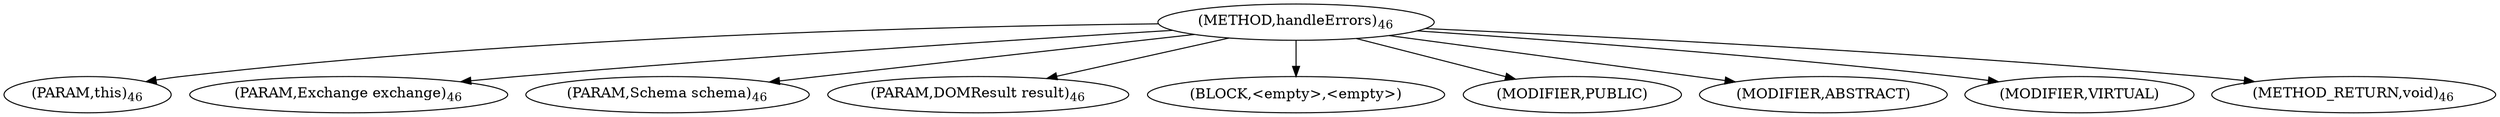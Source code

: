 digraph "handleErrors" {  
"14" [label = <(METHOD,handleErrors)<SUB>46</SUB>> ]
"15" [label = <(PARAM,this)<SUB>46</SUB>> ]
"16" [label = <(PARAM,Exchange exchange)<SUB>46</SUB>> ]
"17" [label = <(PARAM,Schema schema)<SUB>46</SUB>> ]
"18" [label = <(PARAM,DOMResult result)<SUB>46</SUB>> ]
"19" [label = <(BLOCK,&lt;empty&gt;,&lt;empty&gt;)> ]
"20" [label = <(MODIFIER,PUBLIC)> ]
"21" [label = <(MODIFIER,ABSTRACT)> ]
"22" [label = <(MODIFIER,VIRTUAL)> ]
"23" [label = <(METHOD_RETURN,void)<SUB>46</SUB>> ]
  "14" -> "15" 
  "14" -> "16" 
  "14" -> "17" 
  "14" -> "18" 
  "14" -> "19" 
  "14" -> "20" 
  "14" -> "21" 
  "14" -> "22" 
  "14" -> "23" 
}
